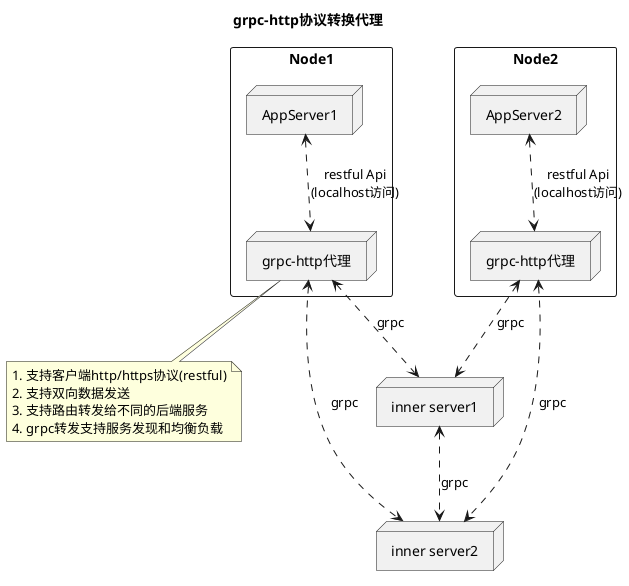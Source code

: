 @startuml
title grpc-http协议转换代理

rectangle Node1 {
    node "AppServer1" as c1
    node "grpc-http代理" as gw1
}
rectangle Node2 {
    node "AppServer2" as c2
    node "grpc-http代理" as gw2
}

node "inner server1" as s1
node "inner server2" as s2

c1 <..> gw1: restful Api\n(localhost访问)
c2 <..> gw2: restful Api\n(localhost访问)

gw1 <..> s1: grpc
gw1 <..> s2: grpc
gw2 <..> s1: grpc
gw2 <..> s2: grpc
s1 <..> s2: grpc

note "1. 支持客户端http/https协议(restful)\n2. 支持双向数据发送\n3. 支持路由转发给不同的后端服务\n4. grpc转发支持服务发现和均衡负载" as n1
gw1 .. n1
@enduml